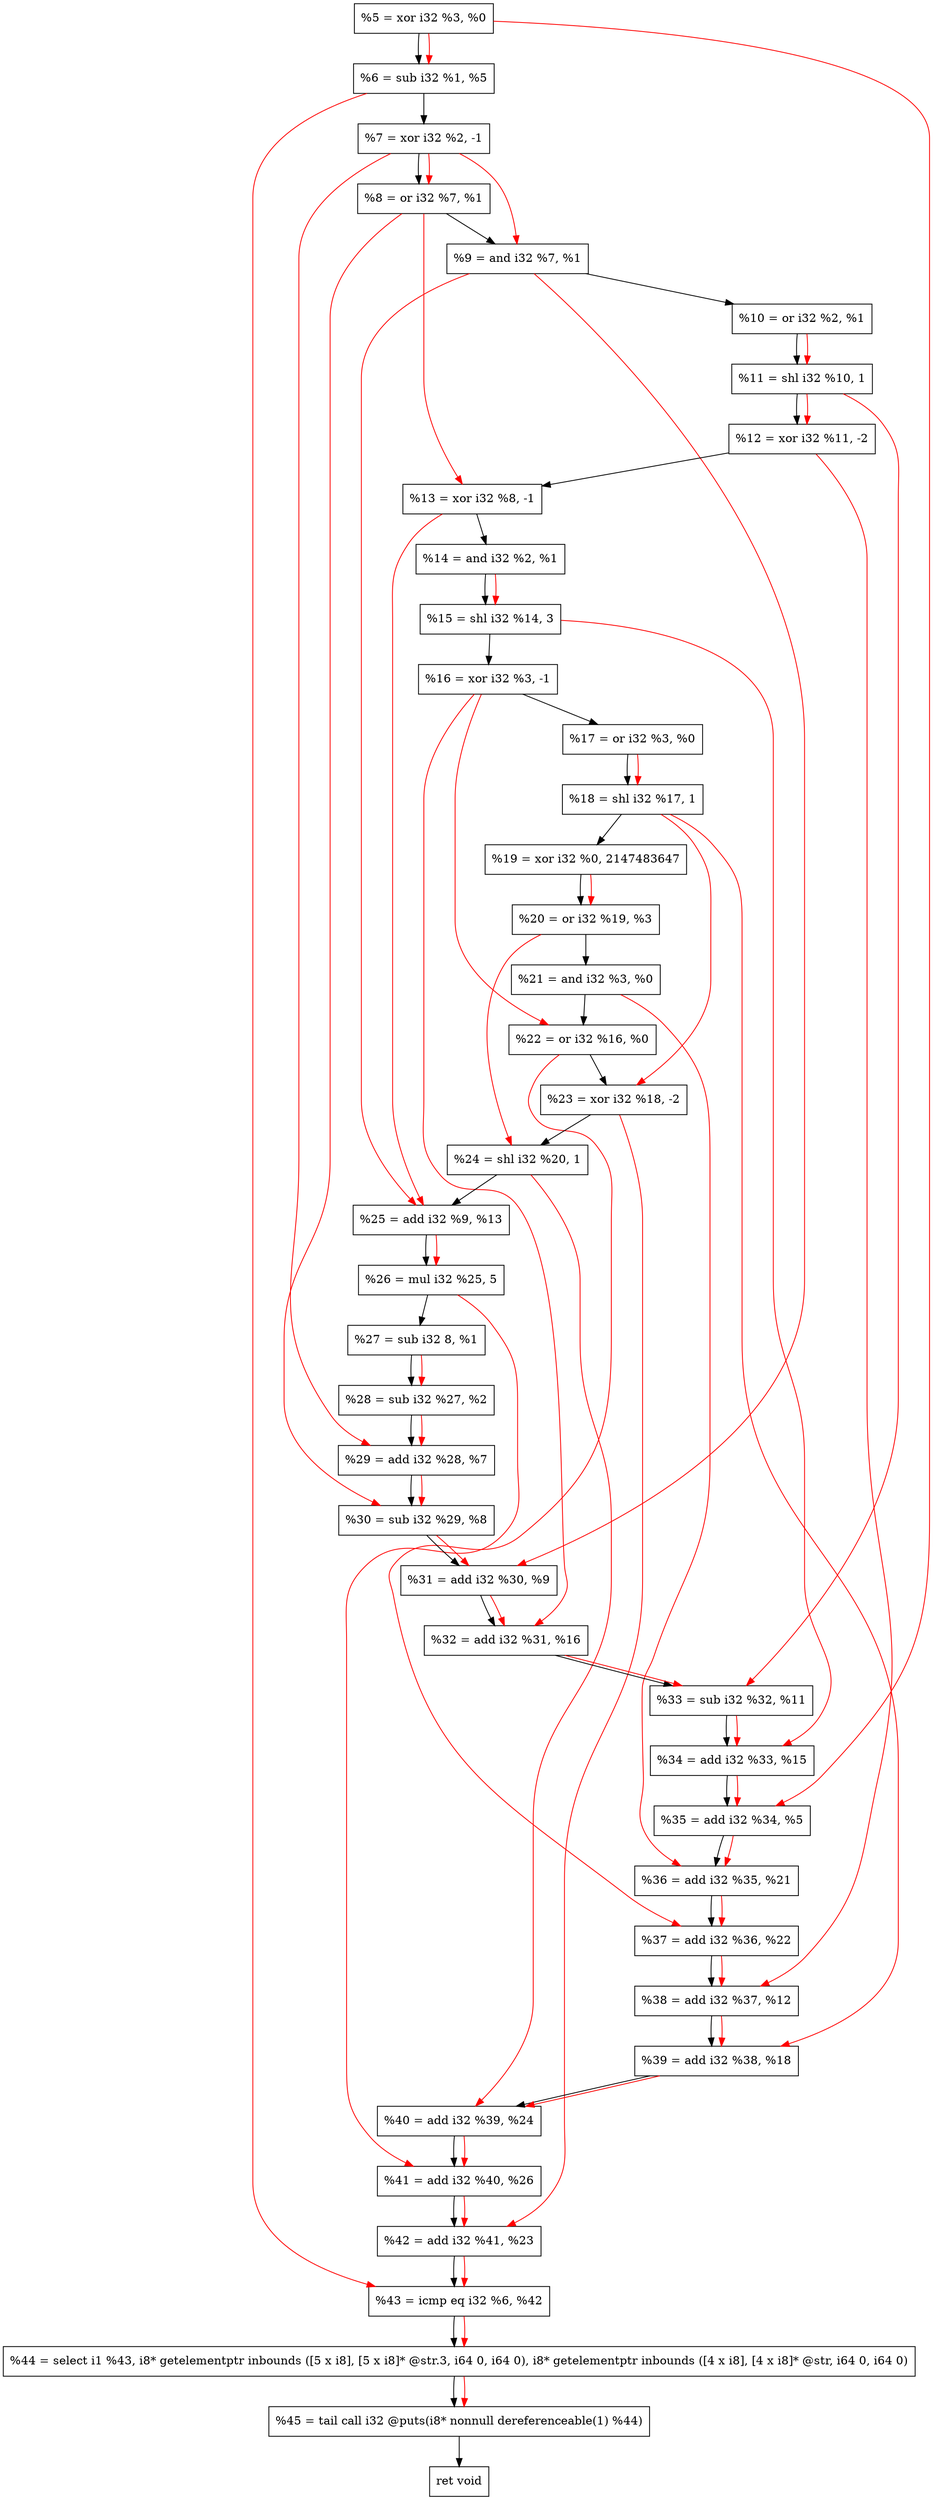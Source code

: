 digraph "DFG for'crackme' function" {
	Node0x1e1faf0[shape=record, label="  %5 = xor i32 %3, %0"];
	Node0x1e1fb60[shape=record, label="  %6 = sub i32 %1, %5"];
	Node0x1e201e0[shape=record, label="  %7 = xor i32 %2, -1"];
	Node0x1e20250[shape=record, label="  %8 = or i32 %7, %1"];
	Node0x1e202c0[shape=record, label="  %9 = and i32 %7, %1"];
	Node0x1e20330[shape=record, label="  %10 = or i32 %2, %1"];
	Node0x1e203d0[shape=record, label="  %11 = shl i32 %10, 1"];
	Node0x1e20470[shape=record, label="  %12 = xor i32 %11, -2"];
	Node0x1e204e0[shape=record, label="  %13 = xor i32 %8, -1"];
	Node0x1e20550[shape=record, label="  %14 = and i32 %2, %1"];
	Node0x1e205f0[shape=record, label="  %15 = shl i32 %14, 3"];
	Node0x1e20660[shape=record, label="  %16 = xor i32 %3, -1"];
	Node0x1e206d0[shape=record, label="  %17 = or i32 %3, %0"];
	Node0x1e20740[shape=record, label="  %18 = shl i32 %17, 1"];
	Node0x1e207e0[shape=record, label="  %19 = xor i32 %0, 2147483647"];
	Node0x1e20850[shape=record, label="  %20 = or i32 %19, %3"];
	Node0x1e208c0[shape=record, label="  %21 = and i32 %3, %0"];
	Node0x1e20930[shape=record, label="  %22 = or i32 %16, %0"];
	Node0x1e209a0[shape=record, label="  %23 = xor i32 %18, -2"];
	Node0x1e20a10[shape=record, label="  %24 = shl i32 %20, 1"];
	Node0x1e20a80[shape=record, label="  %25 = add i32 %9, %13"];
	Node0x1e20b20[shape=record, label="  %26 = mul i32 %25, 5"];
	Node0x1e20bc0[shape=record, label="  %27 = sub i32 8, %1"];
	Node0x1e20c30[shape=record, label="  %28 = sub i32 %27, %2"];
	Node0x1e20ca0[shape=record, label="  %29 = add i32 %28, %7"];
	Node0x1e20d10[shape=record, label="  %30 = sub i32 %29, %8"];
	Node0x1e20d80[shape=record, label="  %31 = add i32 %30, %9"];
	Node0x1e20df0[shape=record, label="  %32 = add i32 %31, %16"];
	Node0x1e21070[shape=record, label="  %33 = sub i32 %32, %11"];
	Node0x1e210e0[shape=record, label="  %34 = add i32 %33, %15"];
	Node0x1e21150[shape=record, label="  %35 = add i32 %34, %5"];
	Node0x1e211c0[shape=record, label="  %36 = add i32 %35, %21"];
	Node0x1e21230[shape=record, label="  %37 = add i32 %36, %22"];
	Node0x1e212a0[shape=record, label="  %38 = add i32 %37, %12"];
	Node0x1e21310[shape=record, label="  %39 = add i32 %38, %18"];
	Node0x1e21380[shape=record, label="  %40 = add i32 %39, %24"];
	Node0x1e213f0[shape=record, label="  %41 = add i32 %40, %26"];
	Node0x1e21460[shape=record, label="  %42 = add i32 %41, %23"];
	Node0x1e214d0[shape=record, label="  %43 = icmp eq i32 %6, %42"];
	Node0x1dc0268[shape=record, label="  %44 = select i1 %43, i8* getelementptr inbounds ([5 x i8], [5 x i8]* @str.3, i64 0, i64 0), i8* getelementptr inbounds ([4 x i8], [4 x i8]* @str, i64 0, i64 0)"];
	Node0x1e21970[shape=record, label="  %45 = tail call i32 @puts(i8* nonnull dereferenceable(1) %44)"];
	Node0x1e219c0[shape=record, label="  ret void"];
	Node0x1e1faf0 -> Node0x1e1fb60;
	Node0x1e1fb60 -> Node0x1e201e0;
	Node0x1e201e0 -> Node0x1e20250;
	Node0x1e20250 -> Node0x1e202c0;
	Node0x1e202c0 -> Node0x1e20330;
	Node0x1e20330 -> Node0x1e203d0;
	Node0x1e203d0 -> Node0x1e20470;
	Node0x1e20470 -> Node0x1e204e0;
	Node0x1e204e0 -> Node0x1e20550;
	Node0x1e20550 -> Node0x1e205f0;
	Node0x1e205f0 -> Node0x1e20660;
	Node0x1e20660 -> Node0x1e206d0;
	Node0x1e206d0 -> Node0x1e20740;
	Node0x1e20740 -> Node0x1e207e0;
	Node0x1e207e0 -> Node0x1e20850;
	Node0x1e20850 -> Node0x1e208c0;
	Node0x1e208c0 -> Node0x1e20930;
	Node0x1e20930 -> Node0x1e209a0;
	Node0x1e209a0 -> Node0x1e20a10;
	Node0x1e20a10 -> Node0x1e20a80;
	Node0x1e20a80 -> Node0x1e20b20;
	Node0x1e20b20 -> Node0x1e20bc0;
	Node0x1e20bc0 -> Node0x1e20c30;
	Node0x1e20c30 -> Node0x1e20ca0;
	Node0x1e20ca0 -> Node0x1e20d10;
	Node0x1e20d10 -> Node0x1e20d80;
	Node0x1e20d80 -> Node0x1e20df0;
	Node0x1e20df0 -> Node0x1e21070;
	Node0x1e21070 -> Node0x1e210e0;
	Node0x1e210e0 -> Node0x1e21150;
	Node0x1e21150 -> Node0x1e211c0;
	Node0x1e211c0 -> Node0x1e21230;
	Node0x1e21230 -> Node0x1e212a0;
	Node0x1e212a0 -> Node0x1e21310;
	Node0x1e21310 -> Node0x1e21380;
	Node0x1e21380 -> Node0x1e213f0;
	Node0x1e213f0 -> Node0x1e21460;
	Node0x1e21460 -> Node0x1e214d0;
	Node0x1e214d0 -> Node0x1dc0268;
	Node0x1dc0268 -> Node0x1e21970;
	Node0x1e21970 -> Node0x1e219c0;
edge [color=red]
	Node0x1e1faf0 -> Node0x1e1fb60;
	Node0x1e201e0 -> Node0x1e20250;
	Node0x1e201e0 -> Node0x1e202c0;
	Node0x1e20330 -> Node0x1e203d0;
	Node0x1e203d0 -> Node0x1e20470;
	Node0x1e20250 -> Node0x1e204e0;
	Node0x1e20550 -> Node0x1e205f0;
	Node0x1e206d0 -> Node0x1e20740;
	Node0x1e207e0 -> Node0x1e20850;
	Node0x1e20660 -> Node0x1e20930;
	Node0x1e20740 -> Node0x1e209a0;
	Node0x1e20850 -> Node0x1e20a10;
	Node0x1e202c0 -> Node0x1e20a80;
	Node0x1e204e0 -> Node0x1e20a80;
	Node0x1e20a80 -> Node0x1e20b20;
	Node0x1e20bc0 -> Node0x1e20c30;
	Node0x1e20c30 -> Node0x1e20ca0;
	Node0x1e201e0 -> Node0x1e20ca0;
	Node0x1e20ca0 -> Node0x1e20d10;
	Node0x1e20250 -> Node0x1e20d10;
	Node0x1e20d10 -> Node0x1e20d80;
	Node0x1e202c0 -> Node0x1e20d80;
	Node0x1e20d80 -> Node0x1e20df0;
	Node0x1e20660 -> Node0x1e20df0;
	Node0x1e20df0 -> Node0x1e21070;
	Node0x1e203d0 -> Node0x1e21070;
	Node0x1e21070 -> Node0x1e210e0;
	Node0x1e205f0 -> Node0x1e210e0;
	Node0x1e210e0 -> Node0x1e21150;
	Node0x1e1faf0 -> Node0x1e21150;
	Node0x1e21150 -> Node0x1e211c0;
	Node0x1e208c0 -> Node0x1e211c0;
	Node0x1e211c0 -> Node0x1e21230;
	Node0x1e20930 -> Node0x1e21230;
	Node0x1e21230 -> Node0x1e212a0;
	Node0x1e20470 -> Node0x1e212a0;
	Node0x1e212a0 -> Node0x1e21310;
	Node0x1e20740 -> Node0x1e21310;
	Node0x1e21310 -> Node0x1e21380;
	Node0x1e20a10 -> Node0x1e21380;
	Node0x1e21380 -> Node0x1e213f0;
	Node0x1e20b20 -> Node0x1e213f0;
	Node0x1e213f0 -> Node0x1e21460;
	Node0x1e209a0 -> Node0x1e21460;
	Node0x1e1fb60 -> Node0x1e214d0;
	Node0x1e21460 -> Node0x1e214d0;
	Node0x1e214d0 -> Node0x1dc0268;
	Node0x1dc0268 -> Node0x1e21970;
}
